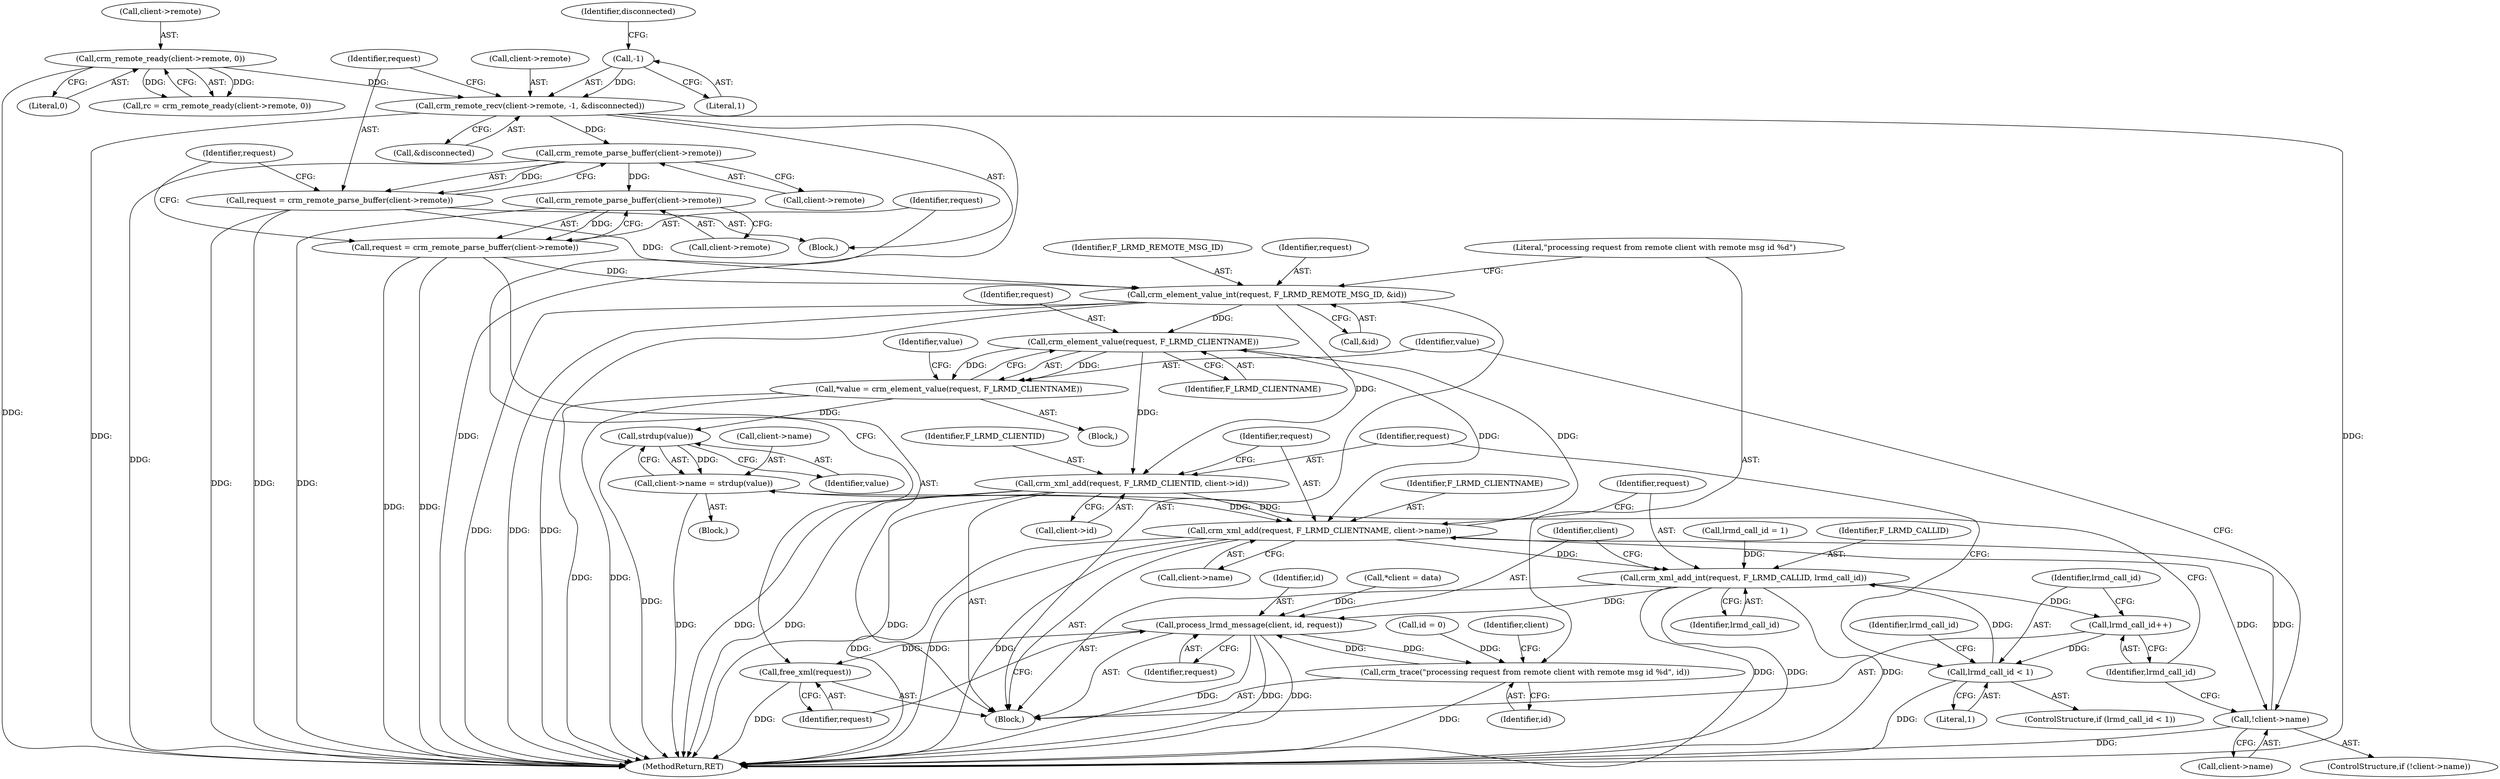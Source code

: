 digraph "0_pacemaker_5ec24a2642bd0854b884d1a9b51d12371373b410@API" {
"1000231" [label="(Call,crm_remote_recv(client->remote, -1, &disconnected))"];
"1000208" [label="(Call,crm_remote_ready(client->remote, 0))"];
"1000235" [label="(Call,-1)"];
"1000241" [label="(Call,crm_remote_parse_buffer(client->remote))"];
"1000239" [label="(Call,request = crm_remote_parse_buffer(client->remote))"];
"1000248" [label="(Call,crm_element_value_int(request, F_LRMD_REMOTE_MSG_ID, &id))"];
"1000265" [label="(Call,crm_element_value(request, F_LRMD_CLIENTNAME))"];
"1000263" [label="(Call,*value = crm_element_value(request, F_LRMD_CLIENTNAME))"];
"1000275" [label="(Call,strdup(value))"];
"1000271" [label="(Call,client->name = strdup(value))"];
"1000293" [label="(Call,crm_xml_add(request, F_LRMD_CLIENTNAME, client->name))"];
"1000257" [label="(Call,!client->name)"];
"1000299" [label="(Call,crm_xml_add_int(request, F_LRMD_CALLID, lrmd_call_id))"];
"1000277" [label="(Call,lrmd_call_id++)"];
"1000280" [label="(Call,lrmd_call_id < 1)"];
"1000303" [label="(Call,process_lrmd_message(client, id, request))"];
"1000253" [label="(Call,crm_trace(\"processing request from remote client with remote msg id %d\", id))"];
"1000307" [label="(Call,free_xml(request))"];
"1000287" [label="(Call,crm_xml_add(request, F_LRMD_CLIENTID, client->id))"];
"1000311" [label="(Call,crm_remote_parse_buffer(client->remote))"];
"1000309" [label="(Call,request = crm_remote_parse_buffer(client->remote))"];
"1000209" [label="(Call,client->remote)"];
"1000255" [label="(Identifier,id)"];
"1000294" [label="(Identifier,request)"];
"1000258" [label="(Call,client->name)"];
"1000299" [label="(Call,crm_xml_add_int(request, F_LRMD_CALLID, lrmd_call_id))"];
"1000288" [label="(Identifier,request)"];
"1000124" [label="(Call,*client = data)"];
"1000241" [label="(Call,crm_remote_parse_buffer(client->remote))"];
"1000267" [label="(Identifier,F_LRMD_CLIENTNAME)"];
"1000289" [label="(Identifier,F_LRMD_CLIENTID)"];
"1000239" [label="(Call,request = crm_remote_parse_buffer(client->remote))"];
"1000254" [label="(Literal,\"processing request from remote client with remote msg id %d\")"];
"1000275" [label="(Call,strdup(value))"];
"1000265" [label="(Call,crm_element_value(request, F_LRMD_CLIENTNAME))"];
"1000280" [label="(Call,lrmd_call_id < 1)"];
"1000279" [label="(ControlStructure,if (lrmd_call_id < 1))"];
"1000285" [label="(Identifier,lrmd_call_id)"];
"1000310" [label="(Identifier,request)"];
"1000277" [label="(Call,lrmd_call_id++)"];
"1000309" [label="(Call,request = crm_remote_parse_buffer(client->remote))"];
"1000295" [label="(Identifier,F_LRMD_CLIENTNAME)"];
"1000264" [label="(Identifier,value)"];
"1000296" [label="(Call,client->name)"];
"1000253" [label="(Call,crm_trace(\"processing request from remote client with remote msg id %d\", id))"];
"1000247" [label="(Block,)"];
"1000212" [label="(Literal,0)"];
"1000257" [label="(Call,!client->name)"];
"1000261" [label="(Block,)"];
"1000251" [label="(Call,&id)"];
"1000256" [label="(ControlStructure,if (!client->name))"];
"1000269" [label="(Identifier,value)"];
"1000250" [label="(Identifier,F_LRMD_REMOTE_MSG_ID)"];
"1000240" [label="(Identifier,request)"];
"1000266" [label="(Identifier,request)"];
"1000272" [label="(Call,client->name)"];
"1000311" [label="(Call,crm_remote_parse_buffer(client->remote))"];
"1000108" [label="(Call,id = 0)"];
"1000281" [label="(Identifier,lrmd_call_id)"];
"1000248" [label="(Call,crm_element_value_int(request, F_LRMD_REMOTE_MSG_ID, &id))"];
"1000259" [label="(Identifier,client)"];
"1000236" [label="(Literal,1)"];
"1000302" [label="(Identifier,lrmd_call_id)"];
"1000249" [label="(Identifier,request)"];
"1000301" [label="(Identifier,F_LRMD_CALLID)"];
"1000106" [label="(Block,)"];
"1000290" [label="(Call,client->id)"];
"1000235" [label="(Call,-1)"];
"1000231" [label="(Call,crm_remote_recv(client->remote, -1, &disconnected))"];
"1000306" [label="(Identifier,request)"];
"1000284" [label="(Call,lrmd_call_id = 1)"];
"1000242" [label="(Call,client->remote)"];
"1000237" [label="(Call,&disconnected)"];
"1000206" [label="(Call,rc = crm_remote_ready(client->remote, 0))"];
"1000282" [label="(Literal,1)"];
"1000271" [label="(Call,client->name = strdup(value))"];
"1000238" [label="(Identifier,disconnected)"];
"1000312" [label="(Call,client->remote)"];
"1000300" [label="(Identifier,request)"];
"1000287" [label="(Call,crm_xml_add(request, F_LRMD_CLIENTID, client->id))"];
"1000293" [label="(Call,crm_xml_add(request, F_LRMD_CLIENTNAME, client->name))"];
"1000232" [label="(Call,client->remote)"];
"1000304" [label="(Identifier,client)"];
"1000303" [label="(Call,process_lrmd_message(client, id, request))"];
"1000325" [label="(MethodReturn,RET)"];
"1000308" [label="(Identifier,request)"];
"1000208" [label="(Call,crm_remote_ready(client->remote, 0))"];
"1000305" [label="(Identifier,id)"];
"1000278" [label="(Identifier,lrmd_call_id)"];
"1000246" [label="(Identifier,request)"];
"1000307" [label="(Call,free_xml(request))"];
"1000270" [label="(Block,)"];
"1000276" [label="(Identifier,value)"];
"1000263" [label="(Call,*value = crm_element_value(request, F_LRMD_CLIENTNAME))"];
"1000231" -> "1000106"  [label="AST: "];
"1000231" -> "1000237"  [label="CFG: "];
"1000232" -> "1000231"  [label="AST: "];
"1000235" -> "1000231"  [label="AST: "];
"1000237" -> "1000231"  [label="AST: "];
"1000240" -> "1000231"  [label="CFG: "];
"1000231" -> "1000325"  [label="DDG: "];
"1000231" -> "1000325"  [label="DDG: "];
"1000231" -> "1000325"  [label="DDG: "];
"1000208" -> "1000231"  [label="DDG: "];
"1000235" -> "1000231"  [label="DDG: "];
"1000231" -> "1000241"  [label="DDG: "];
"1000208" -> "1000206"  [label="AST: "];
"1000208" -> "1000212"  [label="CFG: "];
"1000209" -> "1000208"  [label="AST: "];
"1000212" -> "1000208"  [label="AST: "];
"1000206" -> "1000208"  [label="CFG: "];
"1000208" -> "1000325"  [label="DDG: "];
"1000208" -> "1000206"  [label="DDG: "];
"1000208" -> "1000206"  [label="DDG: "];
"1000235" -> "1000236"  [label="CFG: "];
"1000236" -> "1000235"  [label="AST: "];
"1000238" -> "1000235"  [label="CFG: "];
"1000241" -> "1000239"  [label="AST: "];
"1000241" -> "1000242"  [label="CFG: "];
"1000242" -> "1000241"  [label="AST: "];
"1000239" -> "1000241"  [label="CFG: "];
"1000241" -> "1000325"  [label="DDG: "];
"1000241" -> "1000239"  [label="DDG: "];
"1000241" -> "1000311"  [label="DDG: "];
"1000239" -> "1000106"  [label="AST: "];
"1000240" -> "1000239"  [label="AST: "];
"1000246" -> "1000239"  [label="CFG: "];
"1000239" -> "1000325"  [label="DDG: "];
"1000239" -> "1000325"  [label="DDG: "];
"1000239" -> "1000248"  [label="DDG: "];
"1000248" -> "1000247"  [label="AST: "];
"1000248" -> "1000251"  [label="CFG: "];
"1000249" -> "1000248"  [label="AST: "];
"1000250" -> "1000248"  [label="AST: "];
"1000251" -> "1000248"  [label="AST: "];
"1000254" -> "1000248"  [label="CFG: "];
"1000248" -> "1000325"  [label="DDG: "];
"1000248" -> "1000325"  [label="DDG: "];
"1000248" -> "1000325"  [label="DDG: "];
"1000309" -> "1000248"  [label="DDG: "];
"1000248" -> "1000265"  [label="DDG: "];
"1000248" -> "1000287"  [label="DDG: "];
"1000265" -> "1000263"  [label="AST: "];
"1000265" -> "1000267"  [label="CFG: "];
"1000266" -> "1000265"  [label="AST: "];
"1000267" -> "1000265"  [label="AST: "];
"1000263" -> "1000265"  [label="CFG: "];
"1000265" -> "1000263"  [label="DDG: "];
"1000265" -> "1000263"  [label="DDG: "];
"1000293" -> "1000265"  [label="DDG: "];
"1000265" -> "1000287"  [label="DDG: "];
"1000265" -> "1000293"  [label="DDG: "];
"1000263" -> "1000261"  [label="AST: "];
"1000264" -> "1000263"  [label="AST: "];
"1000269" -> "1000263"  [label="CFG: "];
"1000263" -> "1000325"  [label="DDG: "];
"1000263" -> "1000325"  [label="DDG: "];
"1000263" -> "1000275"  [label="DDG: "];
"1000275" -> "1000271"  [label="AST: "];
"1000275" -> "1000276"  [label="CFG: "];
"1000276" -> "1000275"  [label="AST: "];
"1000271" -> "1000275"  [label="CFG: "];
"1000275" -> "1000325"  [label="DDG: "];
"1000275" -> "1000271"  [label="DDG: "];
"1000271" -> "1000270"  [label="AST: "];
"1000272" -> "1000271"  [label="AST: "];
"1000278" -> "1000271"  [label="CFG: "];
"1000271" -> "1000325"  [label="DDG: "];
"1000271" -> "1000293"  [label="DDG: "];
"1000293" -> "1000247"  [label="AST: "];
"1000293" -> "1000296"  [label="CFG: "];
"1000294" -> "1000293"  [label="AST: "];
"1000295" -> "1000293"  [label="AST: "];
"1000296" -> "1000293"  [label="AST: "];
"1000300" -> "1000293"  [label="CFG: "];
"1000293" -> "1000325"  [label="DDG: "];
"1000293" -> "1000325"  [label="DDG: "];
"1000293" -> "1000325"  [label="DDG: "];
"1000293" -> "1000257"  [label="DDG: "];
"1000287" -> "1000293"  [label="DDG: "];
"1000257" -> "1000293"  [label="DDG: "];
"1000293" -> "1000299"  [label="DDG: "];
"1000257" -> "1000256"  [label="AST: "];
"1000257" -> "1000258"  [label="CFG: "];
"1000258" -> "1000257"  [label="AST: "];
"1000264" -> "1000257"  [label="CFG: "];
"1000278" -> "1000257"  [label="CFG: "];
"1000257" -> "1000325"  [label="DDG: "];
"1000299" -> "1000247"  [label="AST: "];
"1000299" -> "1000302"  [label="CFG: "];
"1000300" -> "1000299"  [label="AST: "];
"1000301" -> "1000299"  [label="AST: "];
"1000302" -> "1000299"  [label="AST: "];
"1000304" -> "1000299"  [label="CFG: "];
"1000299" -> "1000325"  [label="DDG: "];
"1000299" -> "1000325"  [label="DDG: "];
"1000299" -> "1000325"  [label="DDG: "];
"1000299" -> "1000277"  [label="DDG: "];
"1000284" -> "1000299"  [label="DDG: "];
"1000280" -> "1000299"  [label="DDG: "];
"1000299" -> "1000303"  [label="DDG: "];
"1000277" -> "1000247"  [label="AST: "];
"1000277" -> "1000278"  [label="CFG: "];
"1000278" -> "1000277"  [label="AST: "];
"1000281" -> "1000277"  [label="CFG: "];
"1000277" -> "1000280"  [label="DDG: "];
"1000280" -> "1000279"  [label="AST: "];
"1000280" -> "1000282"  [label="CFG: "];
"1000281" -> "1000280"  [label="AST: "];
"1000282" -> "1000280"  [label="AST: "];
"1000285" -> "1000280"  [label="CFG: "];
"1000288" -> "1000280"  [label="CFG: "];
"1000280" -> "1000325"  [label="DDG: "];
"1000303" -> "1000247"  [label="AST: "];
"1000303" -> "1000306"  [label="CFG: "];
"1000304" -> "1000303"  [label="AST: "];
"1000305" -> "1000303"  [label="AST: "];
"1000306" -> "1000303"  [label="AST: "];
"1000308" -> "1000303"  [label="CFG: "];
"1000303" -> "1000325"  [label="DDG: "];
"1000303" -> "1000325"  [label="DDG: "];
"1000303" -> "1000325"  [label="DDG: "];
"1000303" -> "1000253"  [label="DDG: "];
"1000124" -> "1000303"  [label="DDG: "];
"1000253" -> "1000303"  [label="DDG: "];
"1000303" -> "1000307"  [label="DDG: "];
"1000253" -> "1000247"  [label="AST: "];
"1000253" -> "1000255"  [label="CFG: "];
"1000254" -> "1000253"  [label="AST: "];
"1000255" -> "1000253"  [label="AST: "];
"1000259" -> "1000253"  [label="CFG: "];
"1000253" -> "1000325"  [label="DDG: "];
"1000108" -> "1000253"  [label="DDG: "];
"1000307" -> "1000247"  [label="AST: "];
"1000307" -> "1000308"  [label="CFG: "];
"1000308" -> "1000307"  [label="AST: "];
"1000310" -> "1000307"  [label="CFG: "];
"1000307" -> "1000325"  [label="DDG: "];
"1000287" -> "1000247"  [label="AST: "];
"1000287" -> "1000290"  [label="CFG: "];
"1000288" -> "1000287"  [label="AST: "];
"1000289" -> "1000287"  [label="AST: "];
"1000290" -> "1000287"  [label="AST: "];
"1000294" -> "1000287"  [label="CFG: "];
"1000287" -> "1000325"  [label="DDG: "];
"1000287" -> "1000325"  [label="DDG: "];
"1000287" -> "1000325"  [label="DDG: "];
"1000311" -> "1000309"  [label="AST: "];
"1000311" -> "1000312"  [label="CFG: "];
"1000312" -> "1000311"  [label="AST: "];
"1000309" -> "1000311"  [label="CFG: "];
"1000311" -> "1000325"  [label="DDG: "];
"1000311" -> "1000309"  [label="DDG: "];
"1000309" -> "1000247"  [label="AST: "];
"1000310" -> "1000309"  [label="AST: "];
"1000246" -> "1000309"  [label="CFG: "];
"1000309" -> "1000325"  [label="DDG: "];
"1000309" -> "1000325"  [label="DDG: "];
}
